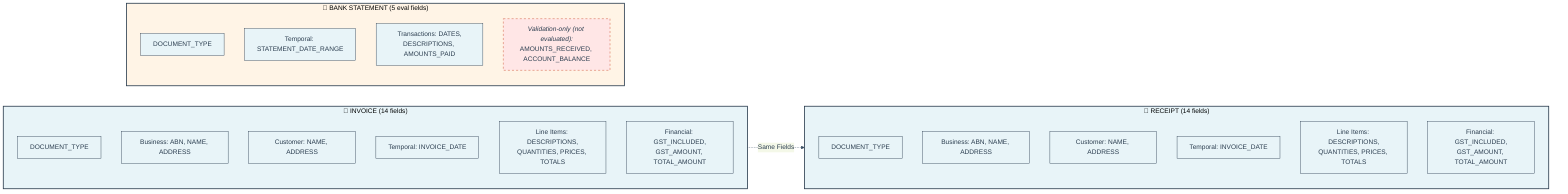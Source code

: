 %%{init: {'theme':'base', 'themeVariables': { 'primaryColor':'#E8F4F8','primaryTextColor':'#2C3E50','primaryBorderColor':'#2C3E50','lineColor':'#34495E'}}}%%
flowchart LR
    subgraph Invoice["📄 INVOICE (14 fields)"]
        direction TB
        I1["DOCUMENT_TYPE"]
        I2["Business: ABN, NAME, ADDRESS"]
        I3["Customer: NAME, ADDRESS"]
        I4["Temporal: INVOICE_DATE"]
        I5["Line Items: DESCRIPTIONS,<br/>QUANTITIES, PRICES, TOTALS"]
        I6["Financial: GST_INCLUDED,<br/>GST_AMOUNT, TOTAL_AMOUNT"]
    end

    subgraph Receipt["🧾 RECEIPT (14 fields)"]
        direction TB
        R1["DOCUMENT_TYPE"]
        R2["Business: ABN, NAME, ADDRESS"]
        R3["Customer: NAME, ADDRESS"]
        R4["Temporal: INVOICE_DATE"]
        R5["Line Items: DESCRIPTIONS,<br/>QUANTITIES, PRICES, TOTALS"]
        R6["Financial: GST_INCLUDED,<br/>GST_AMOUNT, TOTAL_AMOUNT"]
    end

    subgraph Bank["🏦 BANK STATEMENT (5 eval fields)"]
        direction TB
        B1["DOCUMENT_TYPE"]
        B2["Temporal: STATEMENT_DATE_RANGE"]
        B3["Transactions: DATES,<br/>DESCRIPTIONS, AMOUNTS_PAID"]
        B4["<i>Validation-only (not evaluated):</i><br/>AMOUNTS_RECEIVED, ACCOUNT_BALANCE"]
    end

    Invoice -.Same Fields.-> Receipt

    style Invoice fill:#E8F4F8,stroke:#2C3E50,stroke-width:2px
    style Receipt fill:#E8F4F8,stroke:#2C3E50,stroke-width:2px
    style Bank fill:#FFF4E6,stroke:#2C3E50,stroke-width:2px
    style B4 fill:#FFE6E6,stroke:#C73E1D,stroke-width:1px,stroke-dasharray: 5 5